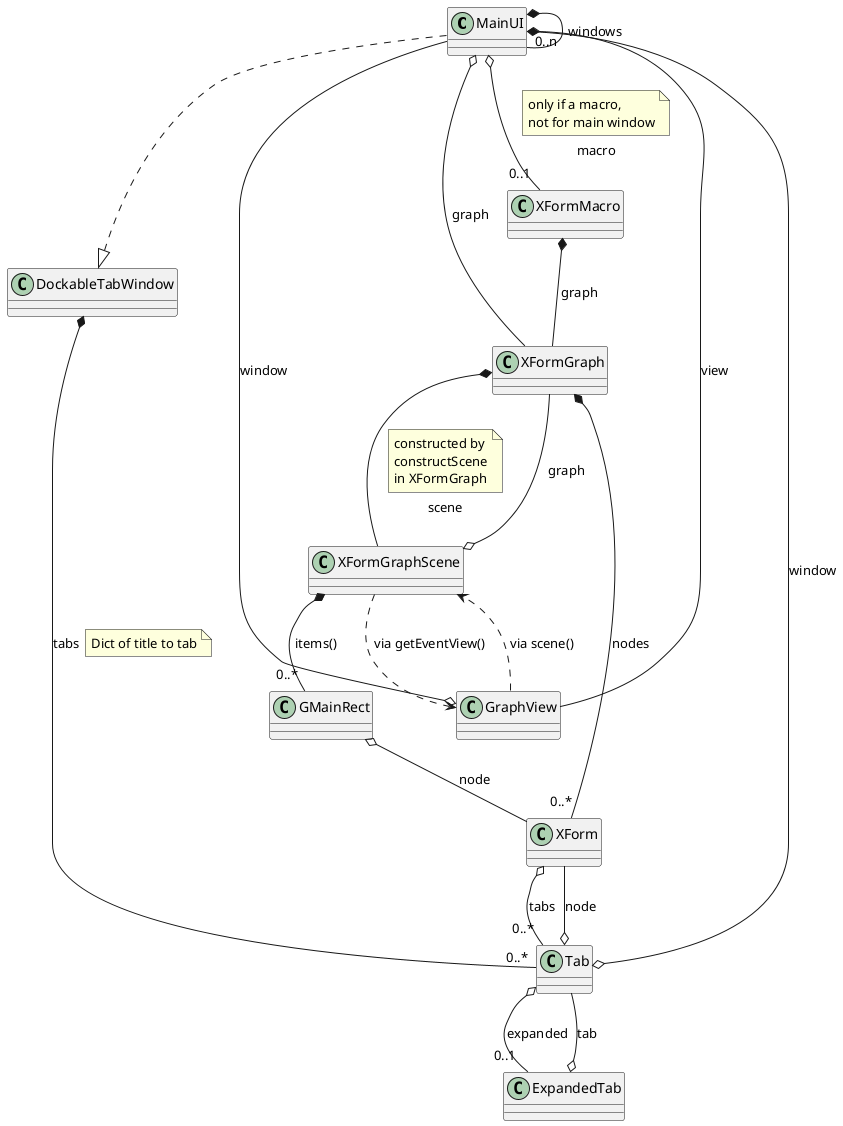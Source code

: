 @startuml
skinparam classAttributeIconSize 0

'left to right direction

MainUI *-- "0..n" MainUI : windows

MainUI o-- XFormGraph : graph

XFormGraph *-- XFormGraphScene : scene
note top on link
constructed by
constructScene
in XFormGraph
end note

MainUI o-- "0..1" XFormMacro : macro
note top on link
only if a macro,
not for main window
end note

XFormMacro *-- XFormGraph : graph

XFormGraphScene *-- "0..*" GMainRect : items()
GMainRect o-- XForm : node
XFormGraph *-- "0..*" XForm : nodes


MainUI *-- GraphView : view
GraphView o-- MainUI : window
GraphView ..> XFormGraphScene : via scene()
XFormGraphScene ..> GraphView : via getEventView()
XFormGraphScene o-- XFormGraph : graph

MainUI ..|> DockableTabWindow

DockableTabWindow *-- "0..*" Tab : tabs
note right on link
Dict of title to tab
end note

Tab o-- XForm : node
XForm o-- "0..*" Tab : tabs
Tab o-- MainUI : window
ExpandedTab o-- Tab : tab
Tab o-- "0..1" ExpandedTab : expanded

@enduml
